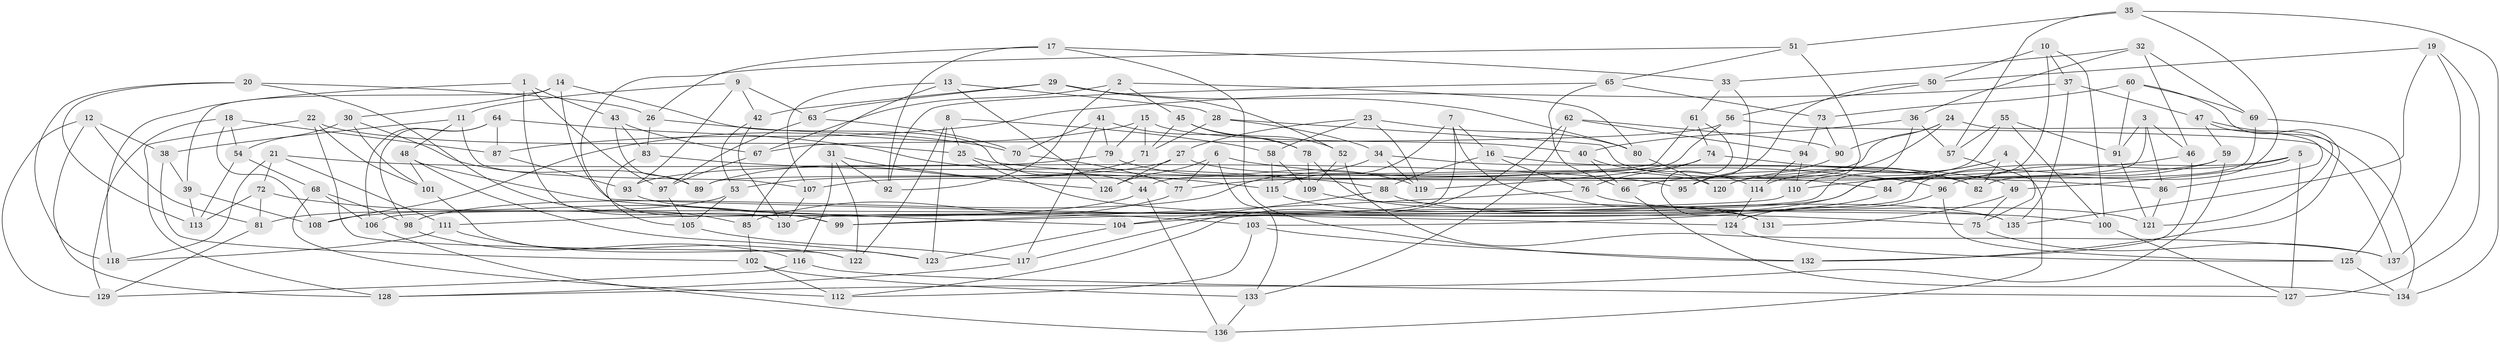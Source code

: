// coarse degree distribution, {4: 0.14545454545454545, 8: 0.23636363636363636, 6: 0.32727272727272727, 7: 0.07272727272727272, 5: 0.18181818181818182, 9: 0.03636363636363636}
// Generated by graph-tools (version 1.1) at 2025/38/03/04/25 23:38:08]
// undirected, 137 vertices, 274 edges
graph export_dot {
  node [color=gray90,style=filled];
  1;
  2;
  3;
  4;
  5;
  6;
  7;
  8;
  9;
  10;
  11;
  12;
  13;
  14;
  15;
  16;
  17;
  18;
  19;
  20;
  21;
  22;
  23;
  24;
  25;
  26;
  27;
  28;
  29;
  30;
  31;
  32;
  33;
  34;
  35;
  36;
  37;
  38;
  39;
  40;
  41;
  42;
  43;
  44;
  45;
  46;
  47;
  48;
  49;
  50;
  51;
  52;
  53;
  54;
  55;
  56;
  57;
  58;
  59;
  60;
  61;
  62;
  63;
  64;
  65;
  66;
  67;
  68;
  69;
  70;
  71;
  72;
  73;
  74;
  75;
  76;
  77;
  78;
  79;
  80;
  81;
  82;
  83;
  84;
  85;
  86;
  87;
  88;
  89;
  90;
  91;
  92;
  93;
  94;
  95;
  96;
  97;
  98;
  99;
  100;
  101;
  102;
  103;
  104;
  105;
  106;
  107;
  108;
  109;
  110;
  111;
  112;
  113;
  114;
  115;
  116;
  117;
  118;
  119;
  120;
  121;
  122;
  123;
  124;
  125;
  126;
  127;
  128;
  129;
  130;
  131;
  132;
  133;
  134;
  135;
  136;
  137;
  1 -- 130;
  1 -- 43;
  1 -- 97;
  1 -- 118;
  2 -- 45;
  2 -- 67;
  2 -- 92;
  2 -- 80;
  3 -- 99;
  3 -- 91;
  3 -- 46;
  3 -- 86;
  4 -- 120;
  4 -- 114;
  4 -- 82;
  4 -- 75;
  5 -- 106;
  5 -- 96;
  5 -- 49;
  5 -- 127;
  6 -- 96;
  6 -- 133;
  6 -- 126;
  6 -- 77;
  7 -- 16;
  7 -- 115;
  7 -- 131;
  7 -- 117;
  8 -- 123;
  8 -- 25;
  8 -- 122;
  8 -- 58;
  9 -- 11;
  9 -- 93;
  9 -- 42;
  9 -- 63;
  10 -- 100;
  10 -- 104;
  10 -- 37;
  10 -- 50;
  11 -- 48;
  11 -- 38;
  11 -- 107;
  12 -- 128;
  12 -- 38;
  12 -- 81;
  12 -- 129;
  13 -- 28;
  13 -- 85;
  13 -- 126;
  13 -- 107;
  14 -- 44;
  14 -- 39;
  14 -- 124;
  14 -- 30;
  15 -- 108;
  15 -- 71;
  15 -- 79;
  15 -- 40;
  16 -- 76;
  16 -- 88;
  16 -- 49;
  17 -- 26;
  17 -- 92;
  17 -- 33;
  17 -- 132;
  18 -- 87;
  18 -- 54;
  18 -- 129;
  18 -- 108;
  19 -- 137;
  19 -- 135;
  19 -- 50;
  19 -- 127;
  20 -- 118;
  20 -- 26;
  20 -- 85;
  20 -- 113;
  21 -- 95;
  21 -- 111;
  21 -- 72;
  21 -- 118;
  22 -- 25;
  22 -- 101;
  22 -- 122;
  22 -- 128;
  23 -- 58;
  23 -- 119;
  23 -- 27;
  23 -- 80;
  24 -- 66;
  24 -- 44;
  24 -- 86;
  24 -- 90;
  25 -- 75;
  25 -- 86;
  26 -- 83;
  26 -- 70;
  27 -- 120;
  27 -- 126;
  27 -- 53;
  28 -- 71;
  28 -- 84;
  28 -- 34;
  29 -- 80;
  29 -- 63;
  29 -- 42;
  29 -- 52;
  30 -- 101;
  30 -- 89;
  30 -- 54;
  31 -- 116;
  31 -- 92;
  31 -- 126;
  31 -- 122;
  32 -- 33;
  32 -- 46;
  32 -- 36;
  32 -- 69;
  33 -- 95;
  33 -- 61;
  34 -- 119;
  34 -- 82;
  34 -- 98;
  35 -- 57;
  35 -- 134;
  35 -- 82;
  35 -- 51;
  36 -- 130;
  36 -- 57;
  36 -- 40;
  37 -- 135;
  37 -- 87;
  37 -- 47;
  38 -- 102;
  38 -- 39;
  39 -- 113;
  39 -- 108;
  40 -- 114;
  40 -- 66;
  41 -- 117;
  41 -- 79;
  41 -- 70;
  41 -- 78;
  42 -- 130;
  42 -- 53;
  43 -- 89;
  43 -- 67;
  43 -- 83;
  44 -- 136;
  44 -- 108;
  45 -- 52;
  45 -- 78;
  45 -- 71;
  46 -- 110;
  46 -- 132;
  47 -- 134;
  47 -- 59;
  47 -- 121;
  48 -- 123;
  48 -- 101;
  48 -- 104;
  49 -- 75;
  49 -- 131;
  50 -- 95;
  50 -- 56;
  51 -- 110;
  51 -- 99;
  51 -- 65;
  52 -- 137;
  52 -- 109;
  53 -- 105;
  53 -- 81;
  54 -- 113;
  54 -- 68;
  55 -- 91;
  55 -- 120;
  55 -- 100;
  55 -- 57;
  56 -- 67;
  56 -- 137;
  56 -- 77;
  57 -- 136;
  58 -- 115;
  58 -- 109;
  59 -- 84;
  59 -- 107;
  59 -- 128;
  60 -- 69;
  60 -- 91;
  60 -- 132;
  60 -- 73;
  61 -- 74;
  61 -- 89;
  61 -- 131;
  62 -- 112;
  62 -- 90;
  62 -- 133;
  62 -- 94;
  63 -- 97;
  63 -- 70;
  64 -- 115;
  64 -- 98;
  64 -- 106;
  64 -- 87;
  65 -- 66;
  65 -- 73;
  65 -- 92;
  66 -- 134;
  67 -- 97;
  68 -- 98;
  68 -- 106;
  68 -- 112;
  69 -- 84;
  69 -- 125;
  70 -- 77;
  71 -- 89;
  72 -- 113;
  72 -- 81;
  72 -- 99;
  73 -- 94;
  73 -- 90;
  74 -- 119;
  74 -- 82;
  74 -- 76;
  75 -- 137;
  76 -- 100;
  76 -- 99;
  77 -- 85;
  78 -- 135;
  78 -- 109;
  79 -- 119;
  79 -- 93;
  80 -- 120;
  81 -- 129;
  83 -- 88;
  83 -- 105;
  84 -- 103;
  85 -- 102;
  86 -- 121;
  87 -- 93;
  88 -- 104;
  88 -- 121;
  90 -- 95;
  91 -- 121;
  93 -- 103;
  94 -- 110;
  94 -- 114;
  96 -- 125;
  96 -- 124;
  97 -- 105;
  98 -- 116;
  100 -- 127;
  101 -- 123;
  102 -- 133;
  102 -- 112;
  103 -- 112;
  103 -- 132;
  104 -- 123;
  105 -- 117;
  106 -- 136;
  107 -- 130;
  109 -- 131;
  110 -- 111;
  111 -- 122;
  111 -- 118;
  114 -- 124;
  115 -- 135;
  116 -- 129;
  116 -- 127;
  117 -- 128;
  124 -- 125;
  125 -- 134;
  133 -- 136;
}
